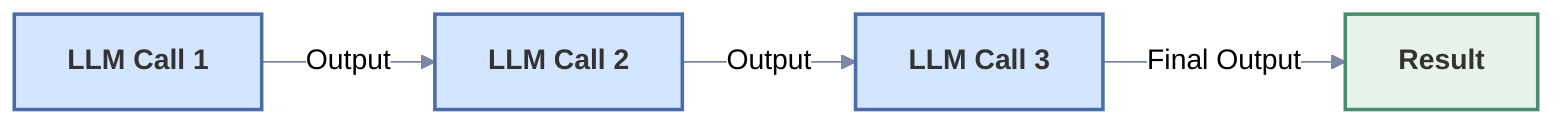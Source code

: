 %%{init: {
  'theme': 'neutral',
  'themeVariables': {
    'primaryColor': '#e0e0ff',
    'primaryTextColor': '#333',
    'primaryBorderColor': '#7c86a5',
    'lineColor': '#7c86a5',
    'secondaryColor': '#f0f0f0',
    'tertiaryColor': '#f9f9f9'
  }
}}%%

graph LR
    classDef llmNode fill:#d4e5ff,stroke:#4a6da7,stroke-width:2px,color:#333,font-weight:bold,rounded:true
    classDef resultNode fill:#e8f4ea,stroke:#4a8c6e,stroke-width:2px,color:#333,font-weight:bold,rounded:true
    
    A[LLM Call 1] -->|Output| B[LLM Call 2]
    B -->|Output| C[LLM Call 3]
    C -->|Final Output| D[Result]
    
    class A,B,C llmNode
    class D resultNode